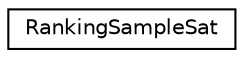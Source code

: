 digraph "Graphical Class Hierarchy"
{
 // LATEX_PDF_SIZE
  edge [fontname="Helvetica",fontsize="10",labelfontname="Helvetica",labelfontsize="10"];
  node [fontname="Helvetica",fontsize="10",shape=record];
  rankdir="LR";
  Node0 [label="RankingSampleSat",height=0.2,width=0.4,color="black", fillcolor="white", style="filled",URL="$classRankingSampleSat.html",tooltip=" "];
}
